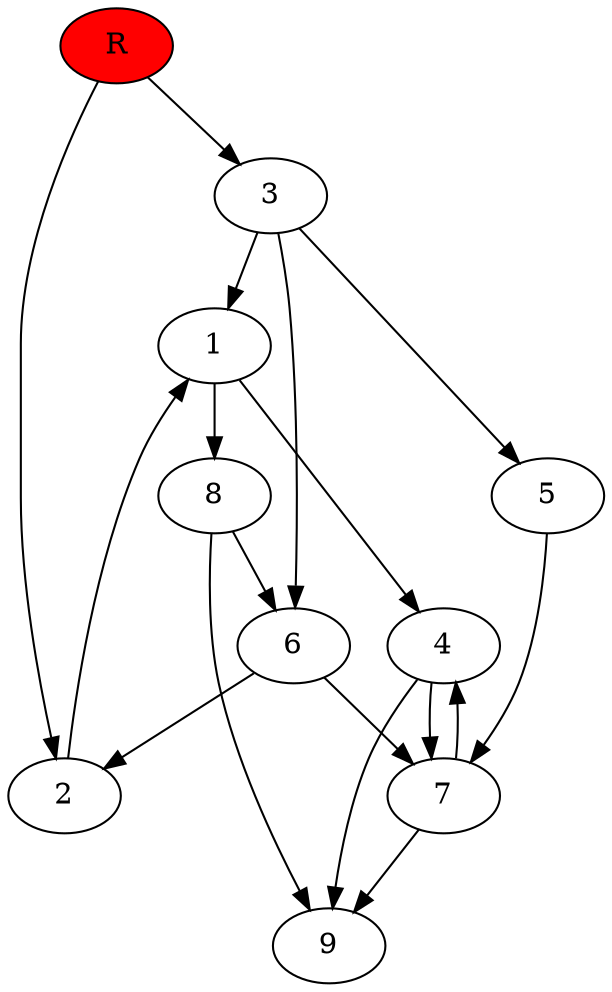 digraph prb63419 {
	1
	2
	3
	4
	5
	6
	7
	8
	R [fillcolor="#ff0000" style=filled]
	1 -> 4
	1 -> 8
	2 -> 1
	3 -> 1
	3 -> 5
	3 -> 6
	4 -> 7
	4 -> 9
	5 -> 7
	6 -> 2
	6 -> 7
	7 -> 4
	7 -> 9
	8 -> 6
	8 -> 9
	R -> 2
	R -> 3
}
